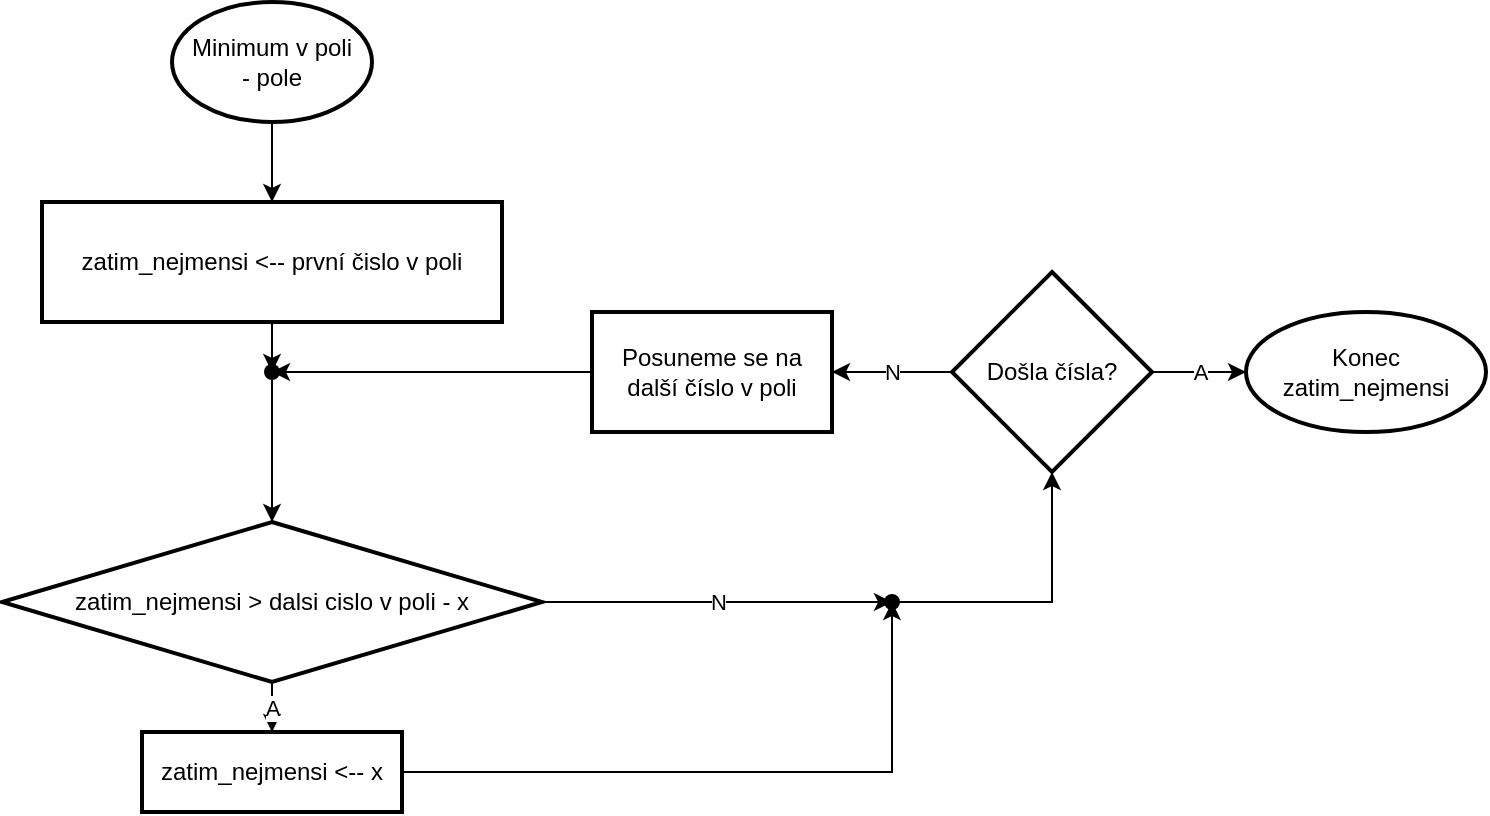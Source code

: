 <mxfile version="20.4.0" type="device"><diagram id="C5RBs43oDa-KdzZeNtuy" name="Page-1"><mxGraphModel dx="957" dy="547" grid="1" gridSize="10" guides="1" tooltips="1" connect="1" arrows="1" fold="1" page="1" pageScale="1" pageWidth="827" pageHeight="1169" math="0" shadow="0"><root><mxCell id="WIyWlLk6GJQsqaUBKTNV-0"/><mxCell id="WIyWlLk6GJQsqaUBKTNV-1" parent="WIyWlLk6GJQsqaUBKTNV-0"/><mxCell id="xq7FR4BzIvc3W792lqoU-2" value="" style="edgeStyle=orthogonalEdgeStyle;rounded=0;orthogonalLoop=1;jettySize=auto;html=1;" edge="1" parent="WIyWlLk6GJQsqaUBKTNV-1" source="xq7FR4BzIvc3W792lqoU-0" target="xq7FR4BzIvc3W792lqoU-1"><mxGeometry relative="1" as="geometry"/></mxCell><mxCell id="xq7FR4BzIvc3W792lqoU-0" value="&lt;div&gt;Minimum v poli&lt;/div&gt;&lt;div&gt;- pole&lt;br&gt;&lt;/div&gt;" style="strokeWidth=2;html=1;shape=mxgraph.flowchart.start_1;whiteSpace=wrap;" vertex="1" parent="WIyWlLk6GJQsqaUBKTNV-1"><mxGeometry x="360" y="380" width="100" height="60" as="geometry"/></mxCell><mxCell id="xq7FR4BzIvc3W792lqoU-13" value="" style="edgeStyle=orthogonalEdgeStyle;rounded=0;orthogonalLoop=1;jettySize=auto;html=1;entryX=0.508;entryY=0.008;entryDx=0;entryDy=0;entryPerimeter=0;" edge="1" parent="WIyWlLk6GJQsqaUBKTNV-1" source="xq7FR4BzIvc3W792lqoU-1" target="xq7FR4BzIvc3W792lqoU-14"><mxGeometry relative="1" as="geometry"/></mxCell><mxCell id="xq7FR4BzIvc3W792lqoU-1" value="zatim_nejmensi &amp;lt;-- první čislo v poli" style="whiteSpace=wrap;html=1;strokeWidth=2;" vertex="1" parent="WIyWlLk6GJQsqaUBKTNV-1"><mxGeometry x="295" y="480" width="230" height="60" as="geometry"/></mxCell><mxCell id="xq7FR4BzIvc3W792lqoU-8" value="A" style="edgeStyle=orthogonalEdgeStyle;rounded=0;orthogonalLoop=1;jettySize=auto;html=1;" edge="1" parent="WIyWlLk6GJQsqaUBKTNV-1" source="xq7FR4BzIvc3W792lqoU-5" target="xq7FR4BzIvc3W792lqoU-7"><mxGeometry relative="1" as="geometry"/></mxCell><mxCell id="xq7FR4BzIvc3W792lqoU-10" value="N" style="edgeStyle=orthogonalEdgeStyle;rounded=0;orthogonalLoop=1;jettySize=auto;html=1;" edge="1" parent="WIyWlLk6GJQsqaUBKTNV-1" source="xq7FR4BzIvc3W792lqoU-5" target="xq7FR4BzIvc3W792lqoU-9"><mxGeometry relative="1" as="geometry"/></mxCell><mxCell id="xq7FR4BzIvc3W792lqoU-5" value="zatim_nejmensi &amp;gt; dalsi cislo v poli - x" style="rhombus;whiteSpace=wrap;html=1;strokeWidth=2;" vertex="1" parent="WIyWlLk6GJQsqaUBKTNV-1"><mxGeometry x="275" y="640" width="270" height="80" as="geometry"/></mxCell><mxCell id="xq7FR4BzIvc3W792lqoU-18" value="" style="edgeStyle=orthogonalEdgeStyle;rounded=0;orthogonalLoop=1;jettySize=auto;html=1;" edge="1" parent="WIyWlLk6GJQsqaUBKTNV-1" source="xq7FR4BzIvc3W792lqoU-7" target="xq7FR4BzIvc3W792lqoU-9"><mxGeometry relative="1" as="geometry"><mxPoint x="620" y="765" as="targetPoint"/></mxGeometry></mxCell><mxCell id="xq7FR4BzIvc3W792lqoU-7" value="zatim_nejmensi &amp;lt;-- x" style="whiteSpace=wrap;html=1;strokeWidth=2;" vertex="1" parent="WIyWlLk6GJQsqaUBKTNV-1"><mxGeometry x="345" y="745" width="130" height="40" as="geometry"/></mxCell><mxCell id="xq7FR4BzIvc3W792lqoU-12" value="" style="edgeStyle=orthogonalEdgeStyle;rounded=0;orthogonalLoop=1;jettySize=auto;html=1;entryX=0.5;entryY=1;entryDx=0;entryDy=0;entryPerimeter=0;" edge="1" parent="WIyWlLk6GJQsqaUBKTNV-1" source="xq7FR4BzIvc3W792lqoU-9" target="xq7FR4BzIvc3W792lqoU-20"><mxGeometry relative="1" as="geometry"><mxPoint x="610.034" y="595" as="targetPoint"/></mxGeometry></mxCell><mxCell id="xq7FR4BzIvc3W792lqoU-9" value="" style="shape=waypoint;sketch=0;size=6;pointerEvents=1;points=[];fillColor=default;resizable=0;rotatable=0;perimeter=centerPerimeter;snapToPoint=1;strokeWidth=2;" vertex="1" parent="WIyWlLk6GJQsqaUBKTNV-1"><mxGeometry x="700" y="660" width="40" height="40" as="geometry"/></mxCell><mxCell id="xq7FR4BzIvc3W792lqoU-16" value="" style="edgeStyle=orthogonalEdgeStyle;rounded=0;orthogonalLoop=1;jettySize=auto;html=1;" edge="1" parent="WIyWlLk6GJQsqaUBKTNV-1" source="xq7FR4BzIvc3W792lqoU-14" target="xq7FR4BzIvc3W792lqoU-5"><mxGeometry relative="1" as="geometry"><mxPoint x="410" y="590" as="targetPoint"/></mxGeometry></mxCell><mxCell id="xq7FR4BzIvc3W792lqoU-14" value="" style="shape=waypoint;sketch=0;size=6;pointerEvents=1;points=[];fillColor=default;resizable=0;rotatable=0;perimeter=centerPerimeter;snapToPoint=1;strokeWidth=2;" vertex="1" parent="WIyWlLk6GJQsqaUBKTNV-1"><mxGeometry x="390" y="545" width="40" height="40" as="geometry"/></mxCell><mxCell id="xq7FR4BzIvc3W792lqoU-22" value="" style="edgeStyle=orthogonalEdgeStyle;rounded=0;orthogonalLoop=1;jettySize=auto;html=1;" edge="1" parent="WIyWlLk6GJQsqaUBKTNV-1" source="xq7FR4BzIvc3W792lqoU-19" target="xq7FR4BzIvc3W792lqoU-14"><mxGeometry relative="1" as="geometry"/></mxCell><mxCell id="xq7FR4BzIvc3W792lqoU-19" value="Posuneme se na další číslo v poli" style="whiteSpace=wrap;html=1;sketch=0;strokeWidth=2;" vertex="1" parent="WIyWlLk6GJQsqaUBKTNV-1"><mxGeometry x="570" y="535" width="120" height="60" as="geometry"/></mxCell><mxCell id="xq7FR4BzIvc3W792lqoU-21" value="N" style="edgeStyle=orthogonalEdgeStyle;rounded=0;orthogonalLoop=1;jettySize=auto;html=1;" edge="1" parent="WIyWlLk6GJQsqaUBKTNV-1" source="xq7FR4BzIvc3W792lqoU-20" target="xq7FR4BzIvc3W792lqoU-19"><mxGeometry relative="1" as="geometry"/></mxCell><mxCell id="xq7FR4BzIvc3W792lqoU-24" value="A" style="edgeStyle=orthogonalEdgeStyle;rounded=0;orthogonalLoop=1;jettySize=auto;html=1;" edge="1" parent="WIyWlLk6GJQsqaUBKTNV-1" source="xq7FR4BzIvc3W792lqoU-20" target="xq7FR4BzIvc3W792lqoU-23"><mxGeometry relative="1" as="geometry"/></mxCell><mxCell id="xq7FR4BzIvc3W792lqoU-20" value="Došla čísla?" style="strokeWidth=2;html=1;shape=mxgraph.flowchart.decision;whiteSpace=wrap;" vertex="1" parent="WIyWlLk6GJQsqaUBKTNV-1"><mxGeometry x="750" y="515" width="100" height="100" as="geometry"/></mxCell><mxCell id="xq7FR4BzIvc3W792lqoU-23" value="Konec&lt;br&gt;zatim_nejmensi" style="ellipse;whiteSpace=wrap;html=1;strokeWidth=2;" vertex="1" parent="WIyWlLk6GJQsqaUBKTNV-1"><mxGeometry x="897" y="535" width="120" height="60" as="geometry"/></mxCell></root></mxGraphModel></diagram></mxfile>
